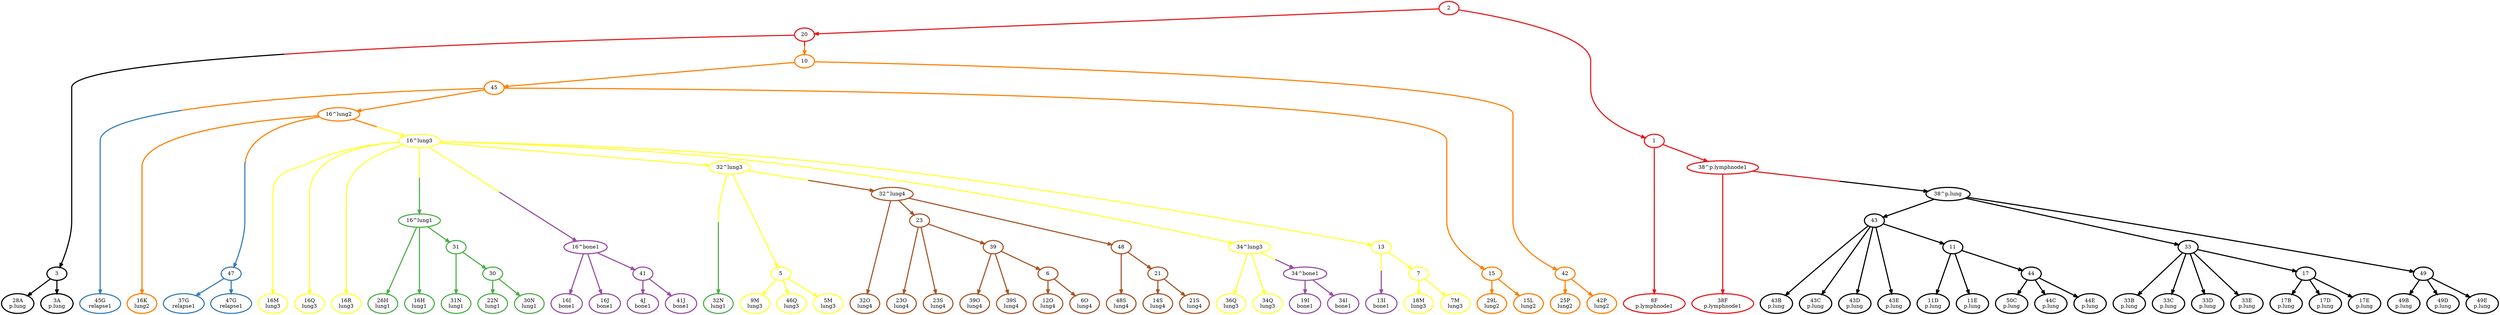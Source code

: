 digraph T {
	{
		rank=same
		0 [penwidth=3,colorscheme=set19,color=0,label="28A\np.lung"]
		1 [penwidth=3,colorscheme=set19,color=0,label="3A\np.lung"]
		2 [penwidth=3,colorscheme=set19,color=0,label="43B\np.lung"]
		3 [penwidth=3,colorscheme=set19,color=0,label="43C\np.lung"]
		4 [penwidth=3,colorscheme=set19,color=0,label="43D\np.lung"]
		5 [penwidth=3,colorscheme=set19,color=0,label="43E\np.lung"]
		6 [penwidth=3,colorscheme=set19,color=0,label="11D\np.lung"]
		7 [penwidth=3,colorscheme=set19,color=0,label="11E\np.lung"]
		8 [penwidth=3,colorscheme=set19,color=0,label="33B\np.lung"]
		9 [penwidth=3,colorscheme=set19,color=0,label="33C\np.lung"]
		10 [penwidth=3,colorscheme=set19,color=0,label="33D\np.lung"]
		11 [penwidth=3,colorscheme=set19,color=0,label="33E\np.lung"]
		12 [penwidth=3,colorscheme=set19,color=0,label="50C\np.lung"]
		13 [penwidth=3,colorscheme=set19,color=0,label="44C\np.lung"]
		14 [penwidth=3,colorscheme=set19,color=0,label="44E\np.lung"]
		15 [penwidth=3,colorscheme=set19,color=0,label="17B\np.lung"]
		16 [penwidth=3,colorscheme=set19,color=0,label="17D\np.lung"]
		17 [penwidth=3,colorscheme=set19,color=0,label="17E\np.lung"]
		18 [penwidth=3,colorscheme=set19,color=0,label="49B\np.lung"]
		19 [penwidth=3,colorscheme=set19,color=0,label="49D\np.lung"]
		20 [penwidth=3,colorscheme=set19,color=0,label="49E\np.lung"]
		21 [penwidth=3,colorscheme=set19,color=1,label="8F\np.lymphnode1"]
		22 [penwidth=3,colorscheme=set19,color=1,label="38F\np.lymphnode1"]
		23 [penwidth=3,colorscheme=set19,color=2,label="37G\nrelapse1"]
		24 [penwidth=3,colorscheme=set19,color=2,label="47G\nrelapse1"]
		25 [penwidth=3,colorscheme=set19,color=3,label="26H\nlung1"]
		26 [penwidth=3,colorscheme=set19,color=3,label="16H\nlung1"]
		27 [penwidth=3,colorscheme=set19,color=3,label="31N\nlung1"]
		28 [penwidth=3,colorscheme=set19,color=3,label="22N\nlung1"]
		29 [penwidth=3,colorscheme=set19,color=3,label="30N\nlung1"]
		30 [penwidth=3,colorscheme=set19,color=4,label="16I\nbone1"]
		31 [penwidth=3,colorscheme=set19,color=4,label="16J\nbone1"]
		32 [penwidth=3,colorscheme=set19,color=4,label="19I\nbone1"]
		33 [penwidth=3,colorscheme=set19,color=4,label="34I\nbone1"]
		34 [penwidth=3,colorscheme=set19,color=4,label="4J\nbone1"]
		35 [penwidth=3,colorscheme=set19,color=4,label="41J\nbone1"]
		36 [penwidth=3,colorscheme=set19,color=2,label="45G\nrelapse1"]
		37 [penwidth=3,colorscheme=set19,color=5,label="16K\nlung2"]
		38 [penwidth=3,colorscheme=set19,color=5,label="29L\nlung2"]
		39 [penwidth=3,colorscheme=set19,color=5,label="15L\nlung2"]
		40 [penwidth=3,colorscheme=set19,color=5,label="25P\nlung2"]
		41 [penwidth=3,colorscheme=set19,color=5,label="42P\nlung2"]
		42 [penwidth=3,colorscheme=set19,color=3,label="32N\nlung1"]
		43 [penwidth=3,colorscheme=set19,color=4,label="13I\nbone1"]
		44 [penwidth=3,colorscheme=set19,color=6,label="9M\nlung3"]
		45 [penwidth=3,colorscheme=set19,color=6,label="46Q\nlung3"]
		46 [penwidth=3,colorscheme=set19,color=6,label="5M\nlung3"]
		47 [penwidth=3,colorscheme=set19,color=6,label="18M\nlung3"]
		48 [penwidth=3,colorscheme=set19,color=6,label="7M\nlung3"]
		49 [penwidth=3,colorscheme=set19,color=6,label="16M\nlung3"]
		50 [penwidth=3,colorscheme=set19,color=6,label="16Q\nlung3"]
		51 [penwidth=3,colorscheme=set19,color=6,label="16R\nlung3"]
		52 [penwidth=3,colorscheme=set19,color=6,label="36Q\nlung3"]
		53 [penwidth=3,colorscheme=set19,color=6,label="34Q\nlung3"]
		54 [penwidth=3,colorscheme=set19,color=7,label="32O\nlung4"]
		55 [penwidth=3,colorscheme=set19,color=7,label="39O\nlung4"]
		56 [penwidth=3,colorscheme=set19,color=7,label="39S\nlung4"]
		57 [penwidth=3,colorscheme=set19,color=7,label="12O\nlung4"]
		58 [penwidth=3,colorscheme=set19,color=7,label="6O\nlung4"]
		59 [penwidth=3,colorscheme=set19,color=7,label="48S\nlung4"]
		60 [penwidth=3,colorscheme=set19,color=7,label="14S\nlung4"]
		61 [penwidth=3,colorscheme=set19,color=7,label="21S\nlung4"]
		62 [penwidth=3,colorscheme=set19,color=7,label="23O\nlung4"]
		63 [penwidth=3,colorscheme=set19,color=7,label="23S\nlung4"]
	}
	64 [penwidth=3,colorscheme=set19,color=0,label="3"]
	65 [penwidth=3,colorscheme=set19,color=0,label="43"]
	66 [penwidth=3,colorscheme=set19,color=0,label="11"]
	67 [penwidth=3,colorscheme=set19,color=0,label="44"]
	68 [penwidth=3,colorscheme=set19,color=0,label="38^p.lung"]
	69 [penwidth=3,colorscheme=set19,color=0,label="33"]
	70 [penwidth=3,colorscheme=set19,color=0,label="49"]
	71 [penwidth=3,colorscheme=set19,color=0,label="17"]
	72 [penwidth=3,colorscheme=set19,color=1,label="38^p.lymphnode1"]
	73 [penwidth=3,colorscheme=set19,color=1,label="20"]
	74 [penwidth=3,colorscheme=set19,color=1,label="2"]
	75 [penwidth=3,colorscheme=set19,color=1,label="1"]
	76 [penwidth=3,colorscheme=set19,color=5,label="10"]
	77 [penwidth=3,colorscheme=set19,color=2,label="47"]
	78 [penwidth=3,colorscheme=set19,color=3,label="16^lung1"]
	79 [penwidth=3,colorscheme=set19,color=3,label="31"]
	80 [penwidth=3,colorscheme=set19,color=3,label="30"]
	81 [penwidth=3,colorscheme=set19,color=4,label="16^bone1"]
	82 [penwidth=3,colorscheme=set19,color=4,label="41"]
	83 [penwidth=3,colorscheme=set19,color=4,label="34^bone1"]
	84 [penwidth=3,colorscheme=set19,color=5,label="16^lung2"]
	85 [penwidth=3,colorscheme=set19,color=5,label="45"]
	86 [penwidth=3,colorscheme=set19,color=5,label="42"]
	87 [penwidth=3,colorscheme=set19,color=5,label="15"]
	88 [penwidth=3,colorscheme=set19,color=6,label="16^lung3"]
	89 [penwidth=3,colorscheme=set19,color=6,label="32^lung3"]
	90 [penwidth=3,colorscheme=set19,color=6,label="34^lung3"]
	91 [penwidth=3,colorscheme=set19,color=6,label="13"]
	92 [penwidth=3,colorscheme=set19,color=6,label="5"]
	93 [penwidth=3,colorscheme=set19,color=6,label="7"]
	94 [penwidth=3,colorscheme=set19,color=7,label="32^lung4"]
	95 [penwidth=3,colorscheme=set19,color=7,label="23"]
	96 [penwidth=3,colorscheme=set19,color=7,label="48"]
	97 [penwidth=3,colorscheme=set19,color=7,label="39"]
	98 [penwidth=3,colorscheme=set19,color=7,label="6"]
	99 [penwidth=3,colorscheme=set19,color=7,label="21"]
	64 -> 0 [penwidth=3,colorscheme=set19,color="0;0.5:0"]
	64 -> 1 [penwidth=3,colorscheme=set19,color="0;0.5:0"]
	65 -> 66 [penwidth=3,colorscheme=set19,color="0;0.5:0"]
	65 -> 2 [penwidth=3,colorscheme=set19,color="0;0.5:0"]
	65 -> 3 [penwidth=3,colorscheme=set19,color="0;0.5:0"]
	65 -> 4 [penwidth=3,colorscheme=set19,color="0;0.5:0"]
	65 -> 5 [penwidth=3,colorscheme=set19,color="0;0.5:0"]
	66 -> 67 [penwidth=3,colorscheme=set19,color="0;0.5:0"]
	66 -> 6 [penwidth=3,colorscheme=set19,color="0;0.5:0"]
	66 -> 7 [penwidth=3,colorscheme=set19,color="0;0.5:0"]
	67 -> 12 [penwidth=3,colorscheme=set19,color="0;0.5:0"]
	67 -> 13 [penwidth=3,colorscheme=set19,color="0;0.5:0"]
	67 -> 14 [penwidth=3,colorscheme=set19,color="0;0.5:0"]
	68 -> 69 [penwidth=3,colorscheme=set19,color="0;0.5:0"]
	68 -> 65 [penwidth=3,colorscheme=set19,color="0;0.5:0"]
	68 -> 70 [penwidth=3,colorscheme=set19,color="0;0.5:0"]
	69 -> 71 [penwidth=3,colorscheme=set19,color="0;0.5:0"]
	69 -> 8 [penwidth=3,colorscheme=set19,color="0;0.5:0"]
	69 -> 9 [penwidth=3,colorscheme=set19,color="0;0.5:0"]
	69 -> 10 [penwidth=3,colorscheme=set19,color="0;0.5:0"]
	69 -> 11 [penwidth=3,colorscheme=set19,color="0;0.5:0"]
	70 -> 18 [penwidth=3,colorscheme=set19,color="0;0.5:0"]
	70 -> 19 [penwidth=3,colorscheme=set19,color="0;0.5:0"]
	70 -> 20 [penwidth=3,colorscheme=set19,color="0;0.5:0"]
	71 -> 15 [penwidth=3,colorscheme=set19,color="0;0.5:0"]
	71 -> 16 [penwidth=3,colorscheme=set19,color="0;0.5:0"]
	71 -> 17 [penwidth=3,colorscheme=set19,color="0;0.5:0"]
	72 -> 68 [penwidth=3,colorscheme=set19,color="1;0.5:0"]
	72 -> 22 [penwidth=3,colorscheme=set19,color="1;0.5:1"]
	73 -> 64 [penwidth=3,colorscheme=set19,color="1;0.5:0"]
	73 -> 76 [penwidth=3,colorscheme=set19,color="1;0.5:5"]
	74 -> 75 [penwidth=3,colorscheme=set19,color="1;0.5:1"]
	74 -> 73 [penwidth=3,colorscheme=set19,color="1;0.5:1"]
	75 -> 72 [penwidth=3,colorscheme=set19,color="1;0.5:1"]
	75 -> 21 [penwidth=3,colorscheme=set19,color="1;0.5:1"]
	76 -> 86 [penwidth=3,colorscheme=set19,color="5;0.5:5"]
	76 -> 85 [penwidth=3,colorscheme=set19,color="5;0.5:5"]
	77 -> 23 [penwidth=3,colorscheme=set19,color="2;0.5:2"]
	77 -> 24 [penwidth=3,colorscheme=set19,color="2;0.5:2"]
	78 -> 79 [penwidth=3,colorscheme=set19,color="3;0.5:3"]
	78 -> 25 [penwidth=3,colorscheme=set19,color="3;0.5:3"]
	78 -> 26 [penwidth=3,colorscheme=set19,color="3;0.5:3"]
	79 -> 80 [penwidth=3,colorscheme=set19,color="3;0.5:3"]
	79 -> 27 [penwidth=3,colorscheme=set19,color="3;0.5:3"]
	80 -> 28 [penwidth=3,colorscheme=set19,color="3;0.5:3"]
	80 -> 29 [penwidth=3,colorscheme=set19,color="3;0.5:3"]
	81 -> 82 [penwidth=3,colorscheme=set19,color="4;0.5:4"]
	81 -> 30 [penwidth=3,colorscheme=set19,color="4;0.5:4"]
	81 -> 31 [penwidth=3,colorscheme=set19,color="4;0.5:4"]
	82 -> 34 [penwidth=3,colorscheme=set19,color="4;0.5:4"]
	82 -> 35 [penwidth=3,colorscheme=set19,color="4;0.5:4"]
	83 -> 32 [penwidth=3,colorscheme=set19,color="4;0.5:4"]
	83 -> 33 [penwidth=3,colorscheme=set19,color="4;0.5:4"]
	84 -> 77 [penwidth=3,colorscheme=set19,color="5;0.5:2"]
	84 -> 37 [penwidth=3,colorscheme=set19,color="5;0.5:5"]
	84 -> 88 [penwidth=3,colorscheme=set19,color="5;0.5:6"]
	85 -> 36 [penwidth=3,colorscheme=set19,color="5;0.5:2"]
	85 -> 87 [penwidth=3,colorscheme=set19,color="5;0.5:5"]
	85 -> 84 [penwidth=3,colorscheme=set19,color="5;0.5:5"]
	86 -> 40 [penwidth=3,colorscheme=set19,color="5;0.5:5"]
	86 -> 41 [penwidth=3,colorscheme=set19,color="5;0.5:5"]
	87 -> 38 [penwidth=3,colorscheme=set19,color="5;0.5:5"]
	87 -> 39 [penwidth=3,colorscheme=set19,color="5;0.5:5"]
	88 -> 78 [penwidth=3,colorscheme=set19,color="6;0.5:3"]
	88 -> 81 [penwidth=3,colorscheme=set19,color="6;0.5:4"]
	88 -> 91 [penwidth=3,colorscheme=set19,color="6;0.5:6"]
	88 -> 89 [penwidth=3,colorscheme=set19,color="6;0.5:6"]
	88 -> 90 [penwidth=3,colorscheme=set19,color="6;0.5:6"]
	88 -> 49 [penwidth=3,colorscheme=set19,color="6;0.5:6"]
	88 -> 50 [penwidth=3,colorscheme=set19,color="6;0.5:6"]
	88 -> 51 [penwidth=3,colorscheme=set19,color="6;0.5:6"]
	89 -> 42 [penwidth=3,colorscheme=set19,color="6;0.5:3"]
	89 -> 92 [penwidth=3,colorscheme=set19,color="6;0.5:6"]
	89 -> 94 [penwidth=3,colorscheme=set19,color="6;0.5:7"]
	90 -> 83 [penwidth=3,colorscheme=set19,color="6;0.5:4"]
	90 -> 52 [penwidth=3,colorscheme=set19,color="6;0.5:6"]
	90 -> 53 [penwidth=3,colorscheme=set19,color="6;0.5:6"]
	91 -> 43 [penwidth=3,colorscheme=set19,color="6;0.5:4"]
	91 -> 93 [penwidth=3,colorscheme=set19,color="6;0.5:6"]
	92 -> 44 [penwidth=3,colorscheme=set19,color="6;0.5:6"]
	92 -> 45 [penwidth=3,colorscheme=set19,color="6;0.5:6"]
	92 -> 46 [penwidth=3,colorscheme=set19,color="6;0.5:6"]
	93 -> 47 [penwidth=3,colorscheme=set19,color="6;0.5:6"]
	93 -> 48 [penwidth=3,colorscheme=set19,color="6;0.5:6"]
	94 -> 95 [penwidth=3,colorscheme=set19,color="7;0.5:7"]
	94 -> 96 [penwidth=3,colorscheme=set19,color="7;0.5:7"]
	94 -> 54 [penwidth=3,colorscheme=set19,color="7;0.5:7"]
	95 -> 97 [penwidth=3,colorscheme=set19,color="7;0.5:7"]
	95 -> 62 [penwidth=3,colorscheme=set19,color="7;0.5:7"]
	95 -> 63 [penwidth=3,colorscheme=set19,color="7;0.5:7"]
	96 -> 99 [penwidth=3,colorscheme=set19,color="7;0.5:7"]
	96 -> 59 [penwidth=3,colorscheme=set19,color="7;0.5:7"]
	97 -> 98 [penwidth=3,colorscheme=set19,color="7;0.5:7"]
	97 -> 55 [penwidth=3,colorscheme=set19,color="7;0.5:7"]
	97 -> 56 [penwidth=3,colorscheme=set19,color="7;0.5:7"]
	98 -> 57 [penwidth=3,colorscheme=set19,color="7;0.5:7"]
	98 -> 58 [penwidth=3,colorscheme=set19,color="7;0.5:7"]
	99 -> 60 [penwidth=3,colorscheme=set19,color="7;0.5:7"]
	99 -> 61 [penwidth=3,colorscheme=set19,color="7;0.5:7"]
}
